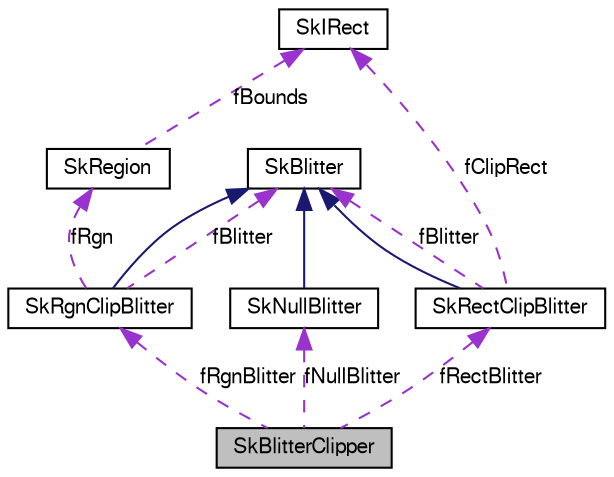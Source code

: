 digraph G
{
  edge [fontname="FreeSans",fontsize="10",labelfontname="FreeSans",labelfontsize="10"];
  node [fontname="FreeSans",fontsize="10",shape=record];
  Node1 [label="SkBlitterClipper",height=0.2,width=0.4,color="black", fillcolor="grey75", style="filled" fontcolor="black"];
  Node2 -> Node1 [dir=back,color="darkorchid3",fontsize="10",style="dashed",label="fNullBlitter",fontname="FreeSans"];
  Node2 [label="SkNullBlitter",height=0.2,width=0.4,color="black", fillcolor="white", style="filled",URL="$class_sk_null_blitter.html"];
  Node3 -> Node2 [dir=back,color="midnightblue",fontsize="10",style="solid",fontname="FreeSans"];
  Node3 [label="SkBlitter",height=0.2,width=0.4,color="black", fillcolor="white", style="filled",URL="$class_sk_blitter.html"];
  Node4 -> Node1 [dir=back,color="darkorchid3",fontsize="10",style="dashed",label="fRectBlitter",fontname="FreeSans"];
  Node4 [label="SkRectClipBlitter",height=0.2,width=0.4,color="black", fillcolor="white", style="filled",URL="$class_sk_rect_clip_blitter.html"];
  Node3 -> Node4 [dir=back,color="midnightblue",fontsize="10",style="solid",fontname="FreeSans"];
  Node5 -> Node4 [dir=back,color="darkorchid3",fontsize="10",style="dashed",label="fClipRect",fontname="FreeSans"];
  Node5 [label="SkIRect",height=0.2,width=0.4,color="black", fillcolor="white", style="filled",URL="$struct_sk_i_rect.html"];
  Node3 -> Node4 [dir=back,color="darkorchid3",fontsize="10",style="dashed",label="fBlitter",fontname="FreeSans"];
  Node6 -> Node1 [dir=back,color="darkorchid3",fontsize="10",style="dashed",label="fRgnBlitter",fontname="FreeSans"];
  Node6 [label="SkRgnClipBlitter",height=0.2,width=0.4,color="black", fillcolor="white", style="filled",URL="$class_sk_rgn_clip_blitter.html"];
  Node3 -> Node6 [dir=back,color="midnightblue",fontsize="10",style="solid",fontname="FreeSans"];
  Node7 -> Node6 [dir=back,color="darkorchid3",fontsize="10",style="dashed",label="fRgn",fontname="FreeSans"];
  Node7 [label="SkRegion",height=0.2,width=0.4,color="black", fillcolor="white", style="filled",URL="$class_sk_region.html"];
  Node5 -> Node7 [dir=back,color="darkorchid3",fontsize="10",style="dashed",label="fBounds",fontname="FreeSans"];
  Node3 -> Node6 [dir=back,color="darkorchid3",fontsize="10",style="dashed",label="fBlitter",fontname="FreeSans"];
}
